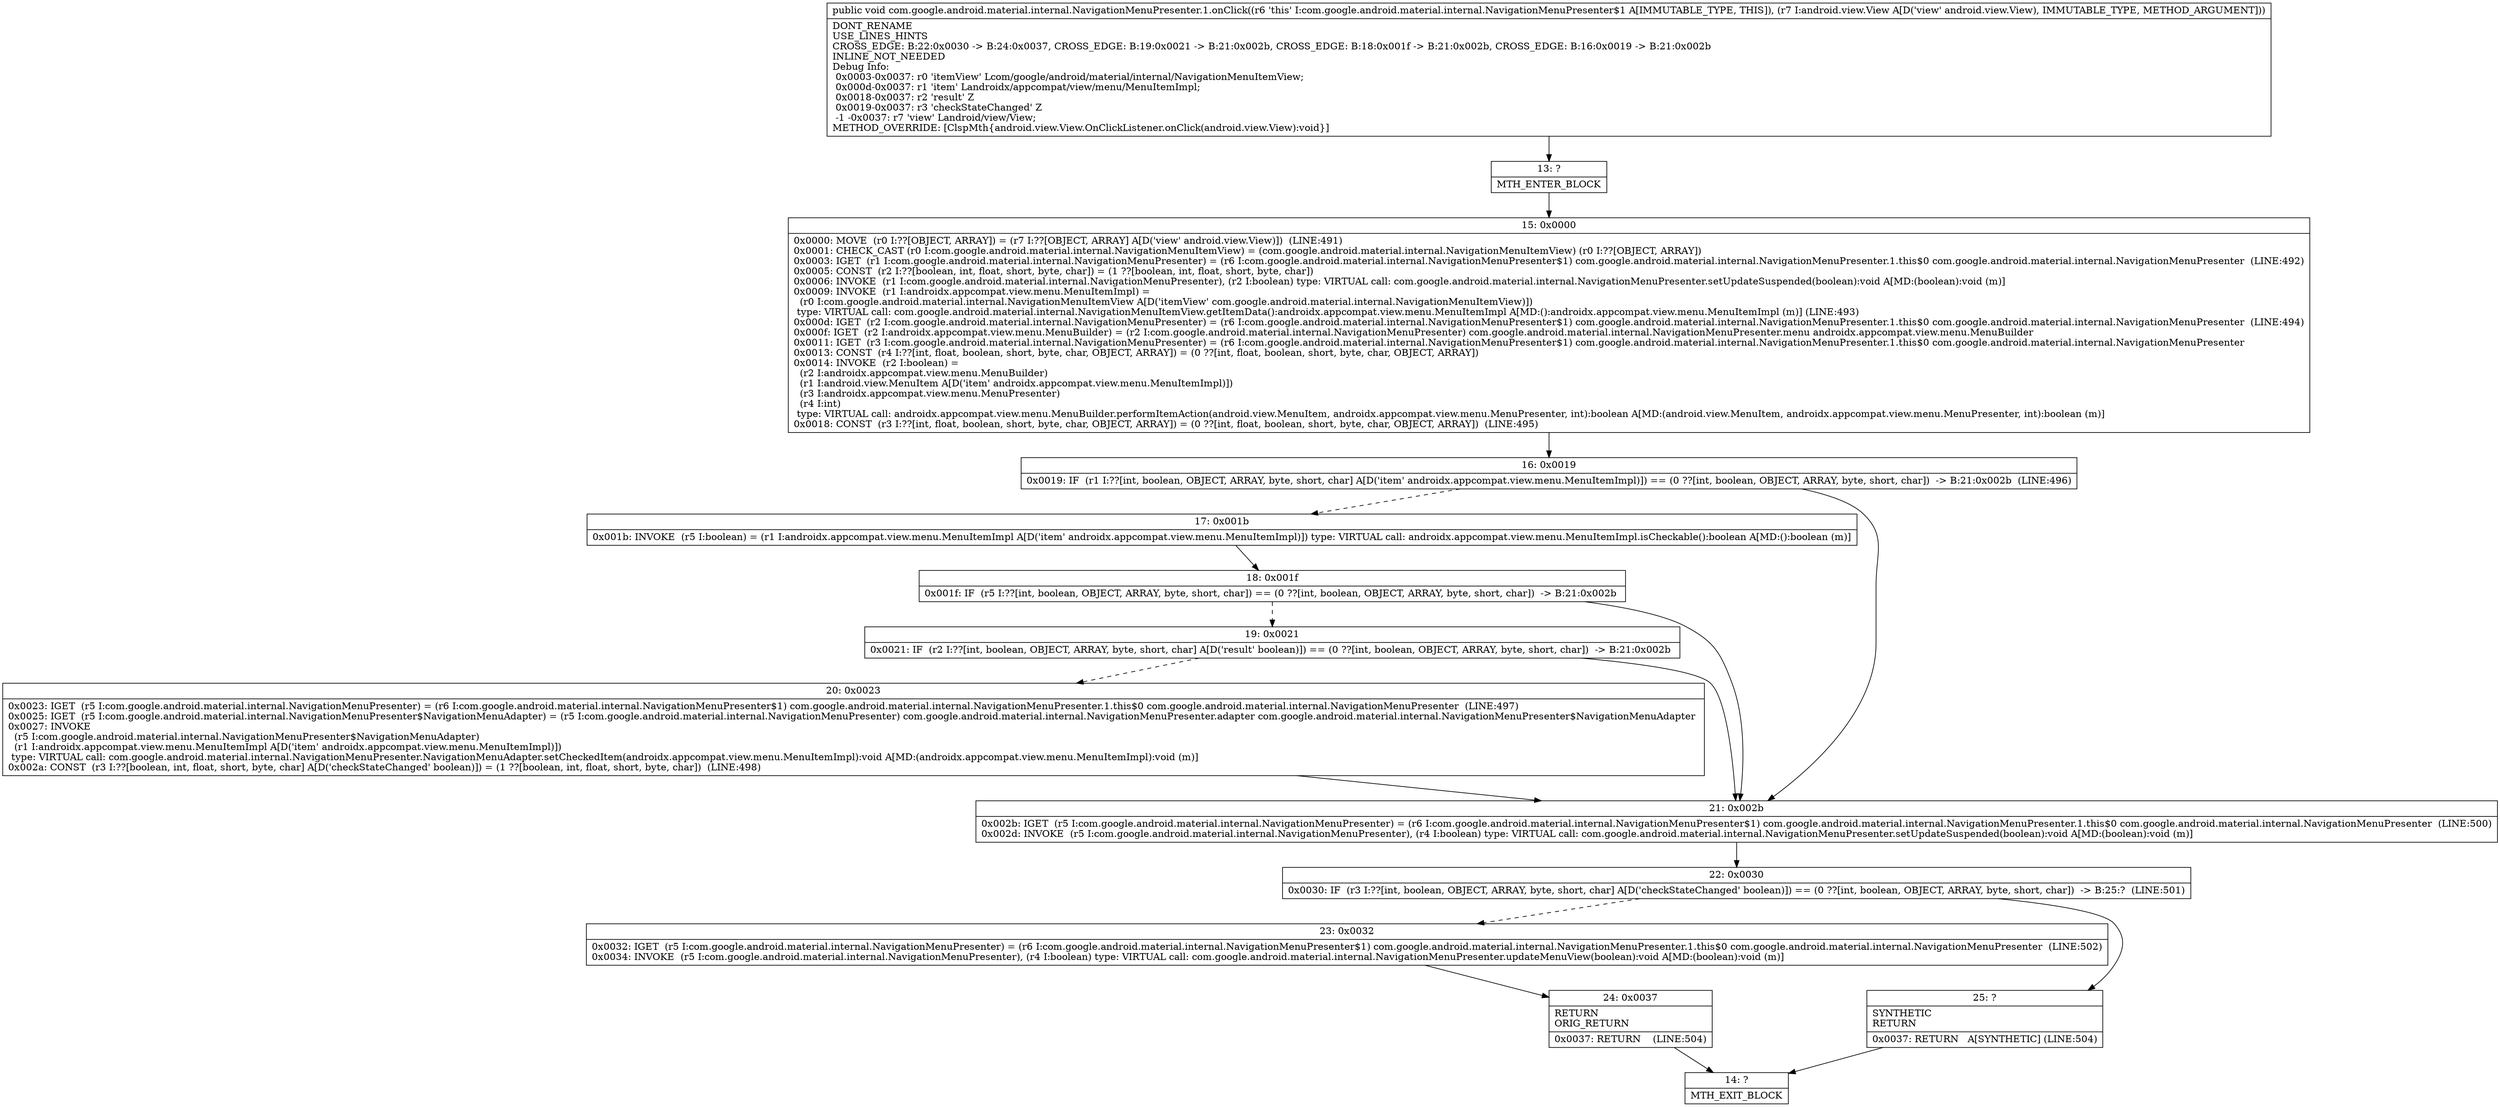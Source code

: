 digraph "CFG forcom.google.android.material.internal.NavigationMenuPresenter.1.onClick(Landroid\/view\/View;)V" {
Node_13 [shape=record,label="{13\:\ ?|MTH_ENTER_BLOCK\l}"];
Node_15 [shape=record,label="{15\:\ 0x0000|0x0000: MOVE  (r0 I:??[OBJECT, ARRAY]) = (r7 I:??[OBJECT, ARRAY] A[D('view' android.view.View)])  (LINE:491)\l0x0001: CHECK_CAST (r0 I:com.google.android.material.internal.NavigationMenuItemView) = (com.google.android.material.internal.NavigationMenuItemView) (r0 I:??[OBJECT, ARRAY]) \l0x0003: IGET  (r1 I:com.google.android.material.internal.NavigationMenuPresenter) = (r6 I:com.google.android.material.internal.NavigationMenuPresenter$1) com.google.android.material.internal.NavigationMenuPresenter.1.this$0 com.google.android.material.internal.NavigationMenuPresenter  (LINE:492)\l0x0005: CONST  (r2 I:??[boolean, int, float, short, byte, char]) = (1 ??[boolean, int, float, short, byte, char]) \l0x0006: INVOKE  (r1 I:com.google.android.material.internal.NavigationMenuPresenter), (r2 I:boolean) type: VIRTUAL call: com.google.android.material.internal.NavigationMenuPresenter.setUpdateSuspended(boolean):void A[MD:(boolean):void (m)]\l0x0009: INVOKE  (r1 I:androidx.appcompat.view.menu.MenuItemImpl) = \l  (r0 I:com.google.android.material.internal.NavigationMenuItemView A[D('itemView' com.google.android.material.internal.NavigationMenuItemView)])\l type: VIRTUAL call: com.google.android.material.internal.NavigationMenuItemView.getItemData():androidx.appcompat.view.menu.MenuItemImpl A[MD:():androidx.appcompat.view.menu.MenuItemImpl (m)] (LINE:493)\l0x000d: IGET  (r2 I:com.google.android.material.internal.NavigationMenuPresenter) = (r6 I:com.google.android.material.internal.NavigationMenuPresenter$1) com.google.android.material.internal.NavigationMenuPresenter.1.this$0 com.google.android.material.internal.NavigationMenuPresenter  (LINE:494)\l0x000f: IGET  (r2 I:androidx.appcompat.view.menu.MenuBuilder) = (r2 I:com.google.android.material.internal.NavigationMenuPresenter) com.google.android.material.internal.NavigationMenuPresenter.menu androidx.appcompat.view.menu.MenuBuilder \l0x0011: IGET  (r3 I:com.google.android.material.internal.NavigationMenuPresenter) = (r6 I:com.google.android.material.internal.NavigationMenuPresenter$1) com.google.android.material.internal.NavigationMenuPresenter.1.this$0 com.google.android.material.internal.NavigationMenuPresenter \l0x0013: CONST  (r4 I:??[int, float, boolean, short, byte, char, OBJECT, ARRAY]) = (0 ??[int, float, boolean, short, byte, char, OBJECT, ARRAY]) \l0x0014: INVOKE  (r2 I:boolean) = \l  (r2 I:androidx.appcompat.view.menu.MenuBuilder)\l  (r1 I:android.view.MenuItem A[D('item' androidx.appcompat.view.menu.MenuItemImpl)])\l  (r3 I:androidx.appcompat.view.menu.MenuPresenter)\l  (r4 I:int)\l type: VIRTUAL call: androidx.appcompat.view.menu.MenuBuilder.performItemAction(android.view.MenuItem, androidx.appcompat.view.menu.MenuPresenter, int):boolean A[MD:(android.view.MenuItem, androidx.appcompat.view.menu.MenuPresenter, int):boolean (m)]\l0x0018: CONST  (r3 I:??[int, float, boolean, short, byte, char, OBJECT, ARRAY]) = (0 ??[int, float, boolean, short, byte, char, OBJECT, ARRAY])  (LINE:495)\l}"];
Node_16 [shape=record,label="{16\:\ 0x0019|0x0019: IF  (r1 I:??[int, boolean, OBJECT, ARRAY, byte, short, char] A[D('item' androidx.appcompat.view.menu.MenuItemImpl)]) == (0 ??[int, boolean, OBJECT, ARRAY, byte, short, char])  \-\> B:21:0x002b  (LINE:496)\l}"];
Node_17 [shape=record,label="{17\:\ 0x001b|0x001b: INVOKE  (r5 I:boolean) = (r1 I:androidx.appcompat.view.menu.MenuItemImpl A[D('item' androidx.appcompat.view.menu.MenuItemImpl)]) type: VIRTUAL call: androidx.appcompat.view.menu.MenuItemImpl.isCheckable():boolean A[MD:():boolean (m)]\l}"];
Node_18 [shape=record,label="{18\:\ 0x001f|0x001f: IF  (r5 I:??[int, boolean, OBJECT, ARRAY, byte, short, char]) == (0 ??[int, boolean, OBJECT, ARRAY, byte, short, char])  \-\> B:21:0x002b \l}"];
Node_19 [shape=record,label="{19\:\ 0x0021|0x0021: IF  (r2 I:??[int, boolean, OBJECT, ARRAY, byte, short, char] A[D('result' boolean)]) == (0 ??[int, boolean, OBJECT, ARRAY, byte, short, char])  \-\> B:21:0x002b \l}"];
Node_20 [shape=record,label="{20\:\ 0x0023|0x0023: IGET  (r5 I:com.google.android.material.internal.NavigationMenuPresenter) = (r6 I:com.google.android.material.internal.NavigationMenuPresenter$1) com.google.android.material.internal.NavigationMenuPresenter.1.this$0 com.google.android.material.internal.NavigationMenuPresenter  (LINE:497)\l0x0025: IGET  (r5 I:com.google.android.material.internal.NavigationMenuPresenter$NavigationMenuAdapter) = (r5 I:com.google.android.material.internal.NavigationMenuPresenter) com.google.android.material.internal.NavigationMenuPresenter.adapter com.google.android.material.internal.NavigationMenuPresenter$NavigationMenuAdapter \l0x0027: INVOKE  \l  (r5 I:com.google.android.material.internal.NavigationMenuPresenter$NavigationMenuAdapter)\l  (r1 I:androidx.appcompat.view.menu.MenuItemImpl A[D('item' androidx.appcompat.view.menu.MenuItemImpl)])\l type: VIRTUAL call: com.google.android.material.internal.NavigationMenuPresenter.NavigationMenuAdapter.setCheckedItem(androidx.appcompat.view.menu.MenuItemImpl):void A[MD:(androidx.appcompat.view.menu.MenuItemImpl):void (m)]\l0x002a: CONST  (r3 I:??[boolean, int, float, short, byte, char] A[D('checkStateChanged' boolean)]) = (1 ??[boolean, int, float, short, byte, char])  (LINE:498)\l}"];
Node_21 [shape=record,label="{21\:\ 0x002b|0x002b: IGET  (r5 I:com.google.android.material.internal.NavigationMenuPresenter) = (r6 I:com.google.android.material.internal.NavigationMenuPresenter$1) com.google.android.material.internal.NavigationMenuPresenter.1.this$0 com.google.android.material.internal.NavigationMenuPresenter  (LINE:500)\l0x002d: INVOKE  (r5 I:com.google.android.material.internal.NavigationMenuPresenter), (r4 I:boolean) type: VIRTUAL call: com.google.android.material.internal.NavigationMenuPresenter.setUpdateSuspended(boolean):void A[MD:(boolean):void (m)]\l}"];
Node_22 [shape=record,label="{22\:\ 0x0030|0x0030: IF  (r3 I:??[int, boolean, OBJECT, ARRAY, byte, short, char] A[D('checkStateChanged' boolean)]) == (0 ??[int, boolean, OBJECT, ARRAY, byte, short, char])  \-\> B:25:?  (LINE:501)\l}"];
Node_23 [shape=record,label="{23\:\ 0x0032|0x0032: IGET  (r5 I:com.google.android.material.internal.NavigationMenuPresenter) = (r6 I:com.google.android.material.internal.NavigationMenuPresenter$1) com.google.android.material.internal.NavigationMenuPresenter.1.this$0 com.google.android.material.internal.NavigationMenuPresenter  (LINE:502)\l0x0034: INVOKE  (r5 I:com.google.android.material.internal.NavigationMenuPresenter), (r4 I:boolean) type: VIRTUAL call: com.google.android.material.internal.NavigationMenuPresenter.updateMenuView(boolean):void A[MD:(boolean):void (m)]\l}"];
Node_24 [shape=record,label="{24\:\ 0x0037|RETURN\lORIG_RETURN\l|0x0037: RETURN    (LINE:504)\l}"];
Node_14 [shape=record,label="{14\:\ ?|MTH_EXIT_BLOCK\l}"];
Node_25 [shape=record,label="{25\:\ ?|SYNTHETIC\lRETURN\l|0x0037: RETURN   A[SYNTHETIC] (LINE:504)\l}"];
MethodNode[shape=record,label="{public void com.google.android.material.internal.NavigationMenuPresenter.1.onClick((r6 'this' I:com.google.android.material.internal.NavigationMenuPresenter$1 A[IMMUTABLE_TYPE, THIS]), (r7 I:android.view.View A[D('view' android.view.View), IMMUTABLE_TYPE, METHOD_ARGUMENT]))  | DONT_RENAME\lUSE_LINES_HINTS\lCROSS_EDGE: B:22:0x0030 \-\> B:24:0x0037, CROSS_EDGE: B:19:0x0021 \-\> B:21:0x002b, CROSS_EDGE: B:18:0x001f \-\> B:21:0x002b, CROSS_EDGE: B:16:0x0019 \-\> B:21:0x002b\lINLINE_NOT_NEEDED\lDebug Info:\l  0x0003\-0x0037: r0 'itemView' Lcom\/google\/android\/material\/internal\/NavigationMenuItemView;\l  0x000d\-0x0037: r1 'item' Landroidx\/appcompat\/view\/menu\/MenuItemImpl;\l  0x0018\-0x0037: r2 'result' Z\l  0x0019\-0x0037: r3 'checkStateChanged' Z\l  \-1 \-0x0037: r7 'view' Landroid\/view\/View;\lMETHOD_OVERRIDE: [ClspMth\{android.view.View.OnClickListener.onClick(android.view.View):void\}]\l}"];
MethodNode -> Node_13;Node_13 -> Node_15;
Node_15 -> Node_16;
Node_16 -> Node_17[style=dashed];
Node_16 -> Node_21;
Node_17 -> Node_18;
Node_18 -> Node_19[style=dashed];
Node_18 -> Node_21;
Node_19 -> Node_20[style=dashed];
Node_19 -> Node_21;
Node_20 -> Node_21;
Node_21 -> Node_22;
Node_22 -> Node_23[style=dashed];
Node_22 -> Node_25;
Node_23 -> Node_24;
Node_24 -> Node_14;
Node_25 -> Node_14;
}

